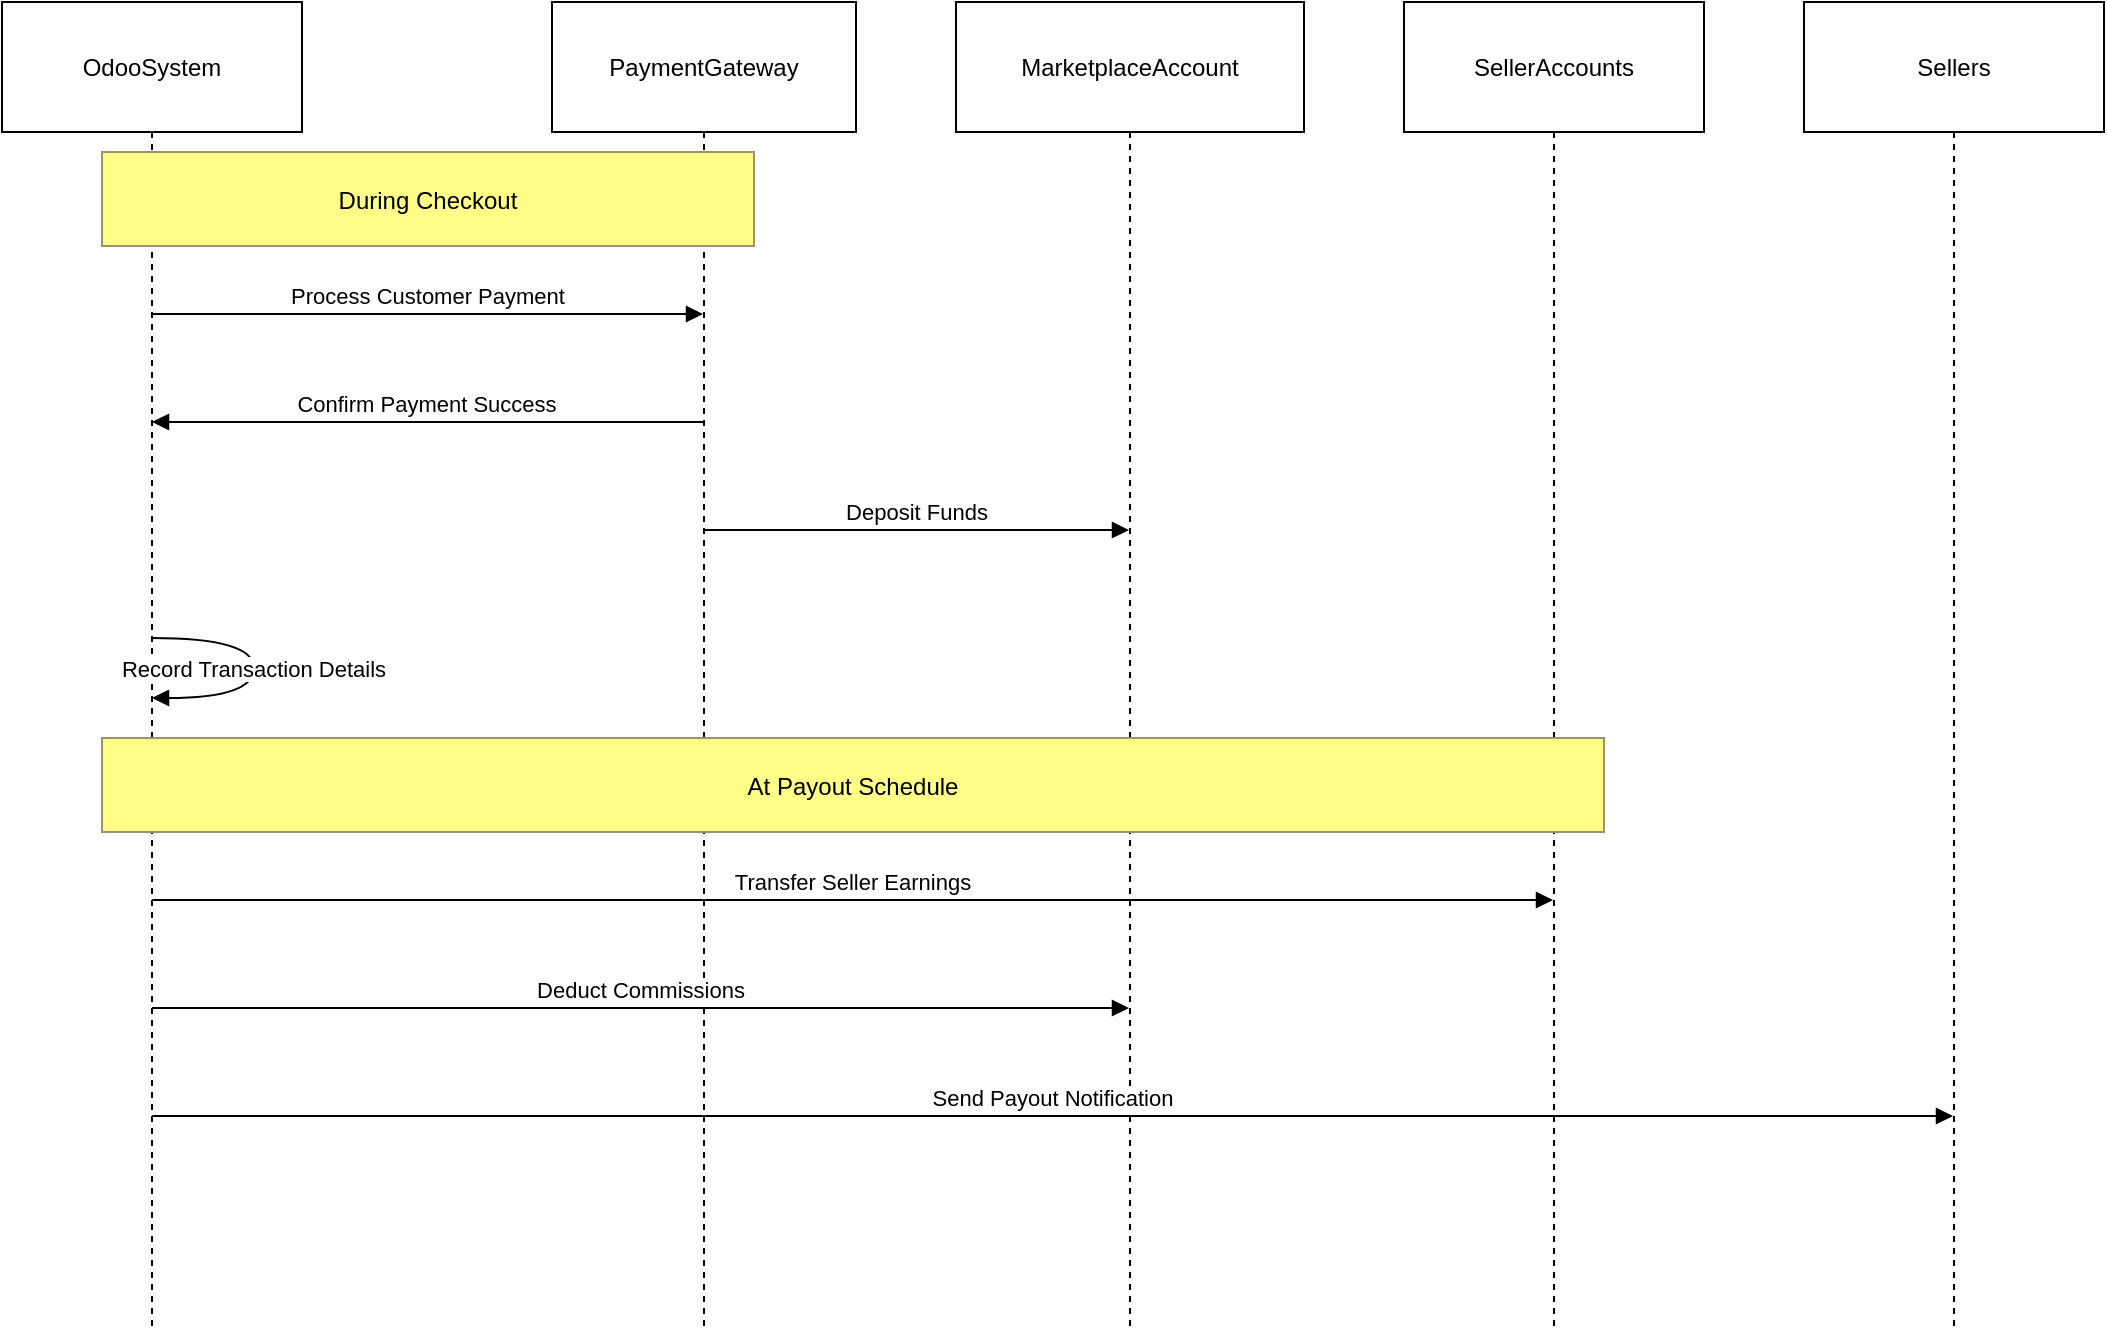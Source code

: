 <mxfile version="24.8.3">
  <diagram name="Page-1" id="qLU_RXssmR1IcsP6l8aX">
    <mxGraphModel dx="1434" dy="801" grid="1" gridSize="10" guides="1" tooltips="1" connect="1" arrows="1" fold="1" page="0" pageScale="1" pageWidth="850" pageHeight="1100" math="0" shadow="0">
      <root>
        <mxCell id="0" />
        <mxCell id="1" parent="0" />
        <mxCell id="N6CsATb-oGAC4B2f394l-1" value="OdooSystem" style="shape=umlLifeline;perimeter=lifelinePerimeter;whiteSpace=wrap;container=1;dropTarget=0;collapsible=0;recursiveResize=0;outlineConnect=0;portConstraint=eastwest;newEdgeStyle={&quot;edgeStyle&quot;:&quot;elbowEdgeStyle&quot;,&quot;elbow&quot;:&quot;vertical&quot;,&quot;curved&quot;:0,&quot;rounded&quot;:0};size=65;" vertex="1" parent="1">
          <mxGeometry x="20" y="20" width="150" height="662" as="geometry" />
        </mxCell>
        <mxCell id="N6CsATb-oGAC4B2f394l-2" value="PaymentGateway" style="shape=umlLifeline;perimeter=lifelinePerimeter;whiteSpace=wrap;container=1;dropTarget=0;collapsible=0;recursiveResize=0;outlineConnect=0;portConstraint=eastwest;newEdgeStyle={&quot;edgeStyle&quot;:&quot;elbowEdgeStyle&quot;,&quot;elbow&quot;:&quot;vertical&quot;,&quot;curved&quot;:0,&quot;rounded&quot;:0};size=65;" vertex="1" parent="1">
          <mxGeometry x="295" y="20" width="152" height="662" as="geometry" />
        </mxCell>
        <mxCell id="N6CsATb-oGAC4B2f394l-3" value="MarketplaceAccount" style="shape=umlLifeline;perimeter=lifelinePerimeter;whiteSpace=wrap;container=1;dropTarget=0;collapsible=0;recursiveResize=0;outlineConnect=0;portConstraint=eastwest;newEdgeStyle={&quot;edgeStyle&quot;:&quot;elbowEdgeStyle&quot;,&quot;elbow&quot;:&quot;vertical&quot;,&quot;curved&quot;:0,&quot;rounded&quot;:0};size=65;" vertex="1" parent="1">
          <mxGeometry x="497" y="20" width="174" height="662" as="geometry" />
        </mxCell>
        <mxCell id="N6CsATb-oGAC4B2f394l-4" value="SellerAccounts" style="shape=umlLifeline;perimeter=lifelinePerimeter;whiteSpace=wrap;container=1;dropTarget=0;collapsible=0;recursiveResize=0;outlineConnect=0;portConstraint=eastwest;newEdgeStyle={&quot;edgeStyle&quot;:&quot;elbowEdgeStyle&quot;,&quot;elbow&quot;:&quot;vertical&quot;,&quot;curved&quot;:0,&quot;rounded&quot;:0};size=65;" vertex="1" parent="1">
          <mxGeometry x="721" y="20" width="150" height="662" as="geometry" />
        </mxCell>
        <mxCell id="N6CsATb-oGAC4B2f394l-5" value="Sellers" style="shape=umlLifeline;perimeter=lifelinePerimeter;whiteSpace=wrap;container=1;dropTarget=0;collapsible=0;recursiveResize=0;outlineConnect=0;portConstraint=eastwest;newEdgeStyle={&quot;edgeStyle&quot;:&quot;elbowEdgeStyle&quot;,&quot;elbow&quot;:&quot;vertical&quot;,&quot;curved&quot;:0,&quot;rounded&quot;:0};size=65;" vertex="1" parent="1">
          <mxGeometry x="921" y="20" width="150" height="662" as="geometry" />
        </mxCell>
        <mxCell id="N6CsATb-oGAC4B2f394l-6" value="Process Customer Payment" style="verticalAlign=bottom;edgeStyle=elbowEdgeStyle;elbow=vertical;curved=0;rounded=0;endArrow=block;" edge="1" parent="1" source="N6CsATb-oGAC4B2f394l-1" target="N6CsATb-oGAC4B2f394l-2">
          <mxGeometry relative="1" as="geometry">
            <Array as="points">
              <mxPoint x="242" y="176" />
            </Array>
          </mxGeometry>
        </mxCell>
        <mxCell id="N6CsATb-oGAC4B2f394l-7" value="Confirm Payment Success" style="verticalAlign=bottom;edgeStyle=elbowEdgeStyle;elbow=vertical;curved=0;rounded=0;endArrow=block;" edge="1" parent="1" source="N6CsATb-oGAC4B2f394l-2" target="N6CsATb-oGAC4B2f394l-1">
          <mxGeometry relative="1" as="geometry">
            <Array as="points">
              <mxPoint x="245" y="230" />
            </Array>
          </mxGeometry>
        </mxCell>
        <mxCell id="N6CsATb-oGAC4B2f394l-8" value="Deposit Funds" style="verticalAlign=bottom;edgeStyle=elbowEdgeStyle;elbow=vertical;curved=0;rounded=0;endArrow=block;" edge="1" parent="1" source="N6CsATb-oGAC4B2f394l-2" target="N6CsATb-oGAC4B2f394l-3">
          <mxGeometry relative="1" as="geometry">
            <Array as="points">
              <mxPoint x="486" y="284" />
            </Array>
          </mxGeometry>
        </mxCell>
        <mxCell id="N6CsATb-oGAC4B2f394l-9" value="Record Transaction Details" style="curved=1;endArrow=block;rounded=0;" edge="1" parent="1" source="N6CsATb-oGAC4B2f394l-1" target="N6CsATb-oGAC4B2f394l-1">
          <mxGeometry relative="1" as="geometry">
            <Array as="points">
              <mxPoint x="146" y="338" />
              <mxPoint x="146" y="368" />
            </Array>
          </mxGeometry>
        </mxCell>
        <mxCell id="N6CsATb-oGAC4B2f394l-10" value="Transfer Seller Earnings" style="verticalAlign=bottom;edgeStyle=elbowEdgeStyle;elbow=vertical;curved=0;rounded=0;endArrow=block;" edge="1" parent="1" source="N6CsATb-oGAC4B2f394l-1" target="N6CsATb-oGAC4B2f394l-4">
          <mxGeometry relative="1" as="geometry">
            <Array as="points">
              <mxPoint x="454" y="469" />
            </Array>
          </mxGeometry>
        </mxCell>
        <mxCell id="N6CsATb-oGAC4B2f394l-11" value="Deduct Commissions" style="verticalAlign=bottom;edgeStyle=elbowEdgeStyle;elbow=vertical;curved=0;rounded=0;endArrow=block;" edge="1" parent="1" source="N6CsATb-oGAC4B2f394l-1" target="N6CsATb-oGAC4B2f394l-3">
          <mxGeometry relative="1" as="geometry">
            <Array as="points">
              <mxPoint x="348" y="523" />
            </Array>
          </mxGeometry>
        </mxCell>
        <mxCell id="N6CsATb-oGAC4B2f394l-12" value="Send Payout Notification" style="verticalAlign=bottom;edgeStyle=elbowEdgeStyle;elbow=vertical;curved=0;rounded=0;endArrow=block;" edge="1" parent="1" source="N6CsATb-oGAC4B2f394l-1" target="N6CsATb-oGAC4B2f394l-5">
          <mxGeometry relative="1" as="geometry">
            <Array as="points">
              <mxPoint x="554" y="577" />
            </Array>
          </mxGeometry>
        </mxCell>
        <mxCell id="N6CsATb-oGAC4B2f394l-13" value="During Checkout" style="fillColor=#ffff88;strokeColor=#9E916F;" vertex="1" parent="1">
          <mxGeometry x="70" y="95" width="326" height="47" as="geometry" />
        </mxCell>
        <mxCell id="N6CsATb-oGAC4B2f394l-14" value="At Payout Schedule" style="fillColor=#ffff88;strokeColor=#9E916F;" vertex="1" parent="1">
          <mxGeometry x="70" y="388" width="751" height="47" as="geometry" />
        </mxCell>
      </root>
    </mxGraphModel>
  </diagram>
</mxfile>
